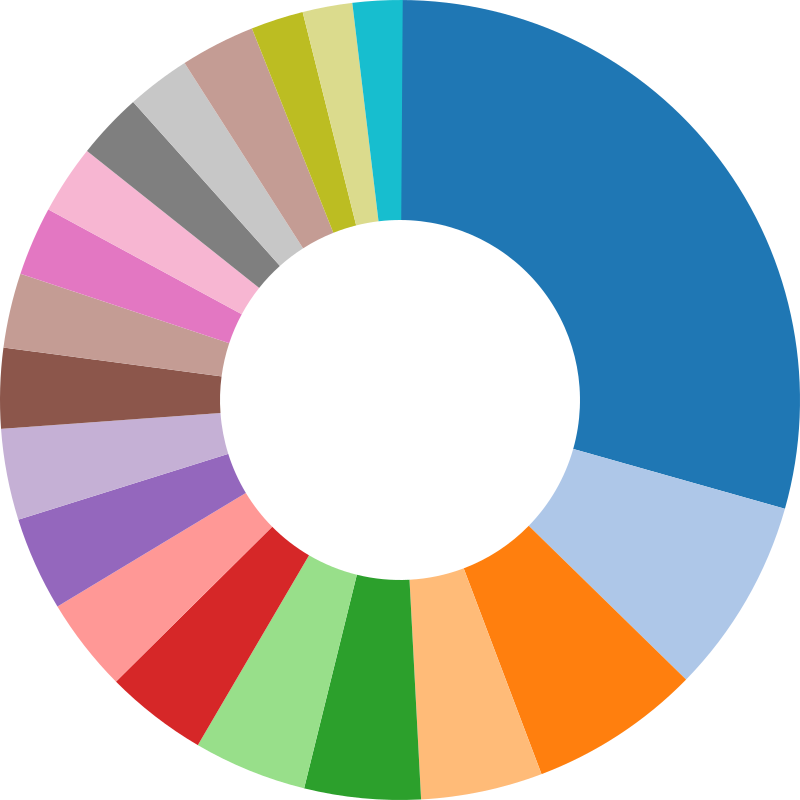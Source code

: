  {
    "$schema": "https://vega.github.io/schema/vega/v5.json",
    "width": 400,
    "height": 400,
    "autosize": "none",

    "signals": [
      {
        "name": "startAngle", "value": 0,
        "bind": {"input": "range", "min": 0, "max": 6.29, "step": 0.01}
      },
      {
        "name": "endAngle", "value": 6.29,
        "bind": {"input": "range", "min": 0, "max": 6.29, "step": 0.01}
      },
      {
        "name": "padAngle", "value": 0,
        "bind": {"input": "range", "min": 0, "max": 0.1}
      },
      {
        "name": "innerRadius", "value": 90,
        "bind": {"input": "range", "min": 0, "max": 120, "step": 1}
      },
      {
        "name": "cornerRadius", "value": 0,
        "bind": {"input": "range", "min": 0, "max": 10, "step": 0.5}
      },
      {
        "name": "sort", "value": false,
        "bind": {"input": "checkbox"}
      }
    ],
  
    "data": [
      {
        "name": "table",
        "values":[
            {"Operator": "Aeroflot", "Value" : 263},
            {"Operator": "Air France", "Value" : 71},
            {"Operator": "Deutsche Lufthansa", "Value" :62},
            {"Operator": "United Air Lines"	, "Value" :44},
            {"Operator": "China National Aviation Corporation", "Value" :	42},
            {"Operator": "Pan American World Airways", "Value" :	41},
            {"Operator": "American Airlines", "Value" :	37},
            {"Operator": "Indian Airlines", "Value" :	34},
            {"Operator": "KLM Royal Dutch Airlines", "Value" :	34},
            {"Operator": "Philippine Air Lines", "Value" :	33},
            {"Operator": "British Overseas Airways", "Value" :	29},
            {"Operator": "Avianca", "Value" :	27},
            {"Operator": "Eastern Airlines", "Value" :	25},
            {"Operator": "Northwest Orient Airlines", "Value" :	25},
            {"Operator": "Sabena", "Value" :	24},
            {"Operator": "Imperial Airways", "Value" :	23},
            {"Operator": "Avianca", "Value" :	27},
            {"Operator": "British European Airways", "Value" :	19},
            {"Operator": "Garuda Indonesia Airlines", "Value" :	18},
            {"Operator": "Merpati Nusantara Airlines", "Value" :	18}
        ],
        "transform": [
          {
            "type": "pie",
            "field": "Value",
            "startAngle": {"signal": "startAngle"},
            "endAngle": {"signal": "endAngle"},
            "sort": {"signal": "sort"}
          }
        ]
      }
    ],
  
    "scales": [
      {
        "name": "color",
        "type": "ordinal",
        "domain": {"data": "table", "field": "Operator"},
        "range": {"scheme": "category20"}
      }
    ],
  
    "marks": [
      {
        "type": "arc",
        "from": {"data": "table"},
        "encode": {
          "enter": {
            "fill": {"scale": "color", "field": "Operator"},
            "x": {"signal": "width / 2"},
            "y": {"signal": "height / 2"},
            "tooltip": {"signal": "{'Operator': datum.Operator, 'Count': datum.Value}"}
          },
          "update": {
            "startAngle": {"field": "startAngle"},
            "endAngle": {"field": "endAngle"},
            "padAngle": {"signal": "padAngle"},
            "innerRadius": {"signal": "innerRadius"},
            "outerRadius": {"signal": "width / 2"},
            "cornerRadius": {"signal": "cornerRadius"}
          }
        }
      }
    ],
    "encoding": {
        "theta": {"field": "Value", "type": "quantitative"},
        "color": {"field": "Operator", "type": "nominal"}
      }
  }

